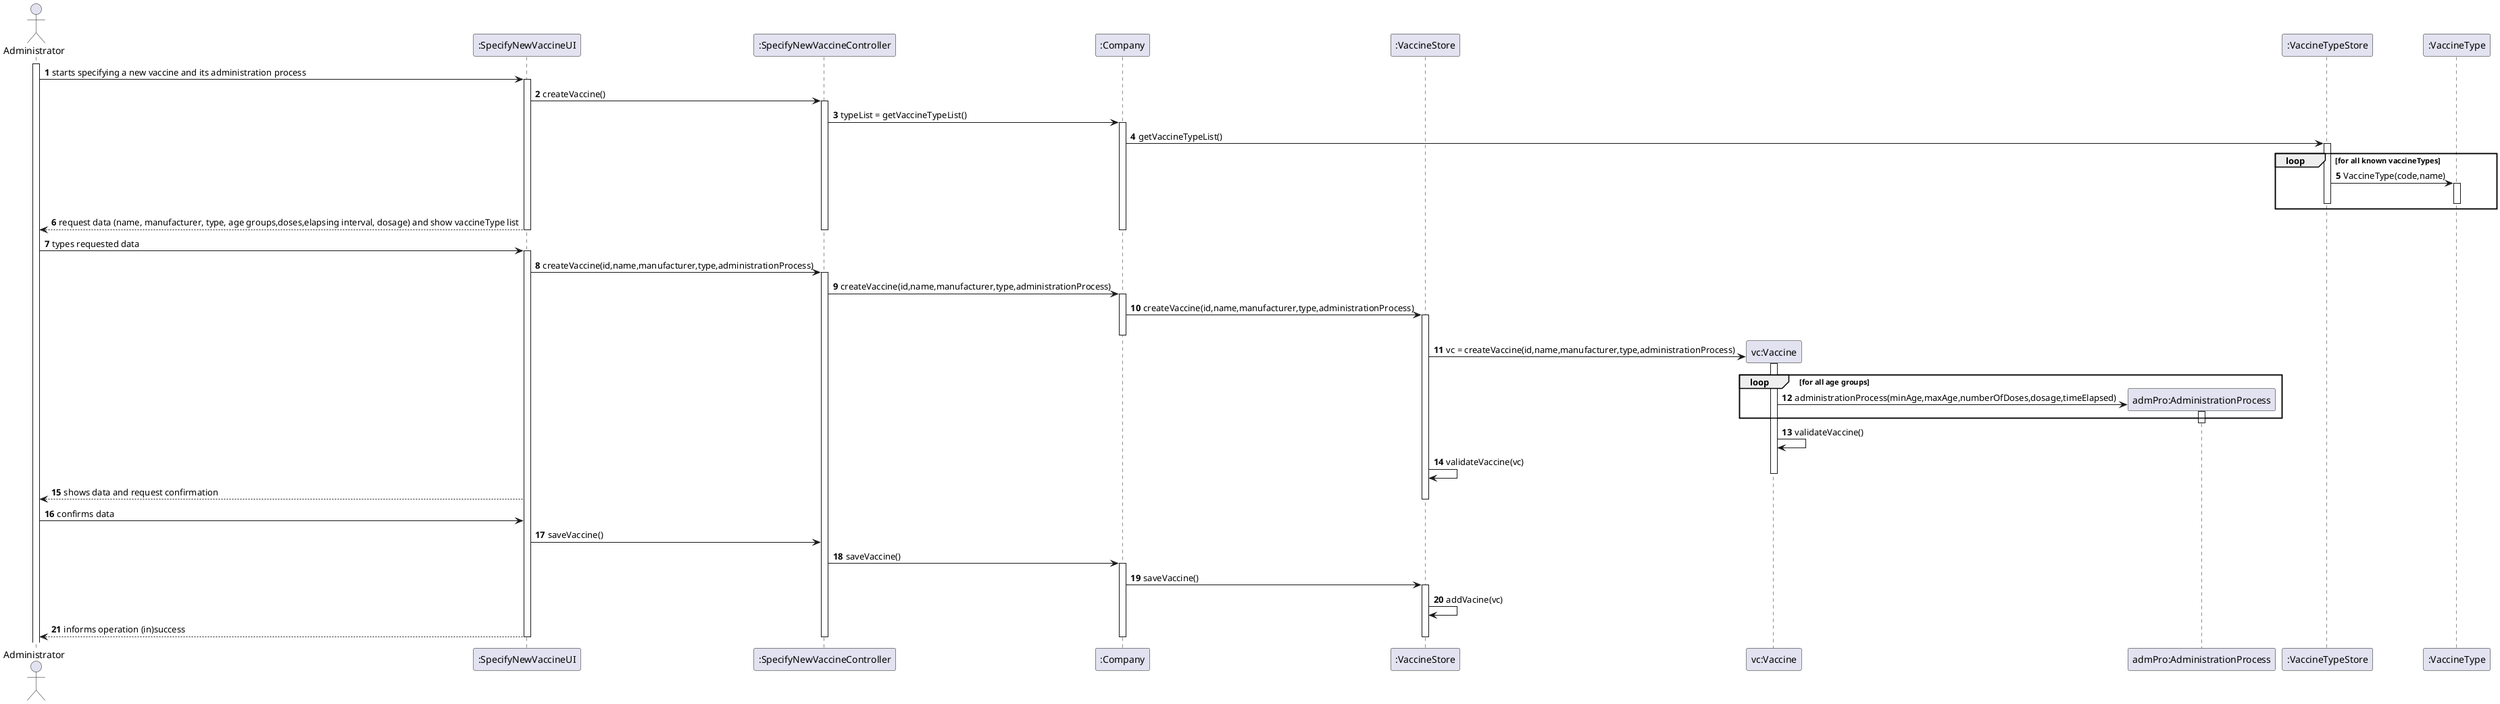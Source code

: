 @startuml
autonumber
'hide footbox
actor "Administrator" as Administrator

participant ":SpecifyNewVaccineUI" as NewVaccineUI
participant ":SpecifyNewVaccineController" as NewVaccineController
participant ":Company" as Company
participant ":VaccineStore" as VaccineStore
participant "vc:Vaccine" as Vaccine
participant "admPro:AdministrationProcess" as AdministrationProcess
participant ":VaccineTypeStore" as VaccineTypeStore
participant ":VaccineType" as VaccineType


activate Administrator

Administrator -> NewVaccineUI : starts specifying a new vaccine and its administration process
activate NewVaccineUI

NewVaccineUI -> NewVaccineController : createVaccine()
activate NewVaccineController

NewVaccineController -> Company : typeList = getVaccineTypeList()
activate Company

Company -> VaccineTypeStore : getVaccineTypeList()
activate VaccineTypeStore

loop for all known vaccineTypes
VaccineTypeStore -> VaccineType : VaccineType(code,name)
activate VaccineType
deactivate VaccineTypeStore
deactivate VaccineType
end

NewVaccineUI --> Administrator : request data (name, manufacturer, type, age groups,doses,elapsing interval, dosage) and show vaccineType list
deactivate NewVaccineUI
deactivate NewVaccineController
deactivate Company
deactivate VaccineTypeStore


Administrator -> NewVaccineUI : types requested data
activate NewVaccineUI

NewVaccineUI -> NewVaccineController : createVaccine(id,name,manufacturer,type,administrationProcess)
activate NewVaccineController

NewVaccineController -> Company : createVaccine(id,name,manufacturer,type,administrationProcess)
activate Company

Company -> VaccineStore : createVaccine(id,name,manufacturer,type,administrationProcess)
activate VaccineStore
deactivate Company

create Vaccine
VaccineStore -> Vaccine** : vc = createVaccine(id,name,manufacturer,type,administrationProcess)
activate Vaccine

loop for all age groups
Vaccine -> AdministrationProcess** : administrationProcess(minAge,maxAge,numberOfDoses,dosage,timeElapsed)
activate AdministrationProcess
end
deactivate AdministrationProcess

Vaccine -> Vaccine : validateVaccine()

VaccineStore -> VaccineStore : validateVaccine(vc)
deactivate Vaccine

NewVaccineUI --> Administrator : shows data and request confirmation
deactivate VaccineStore

Administrator -> NewVaccineUI : confirms data

NewVaccineUI -> NewVaccineController : saveVaccine()

NewVaccineController -> Company : saveVaccine()
activate Company

Company -> VaccineStore : saveVaccine()
activate VaccineStore

VaccineStore -> VaccineStore : addVacine(vc)

NewVaccineUI --> Administrator : informs operation (in)success
deactivate VaccineStore
deactivate Company
deactivate NewVaccineController
deactivate NewVaccineUI

@enduml